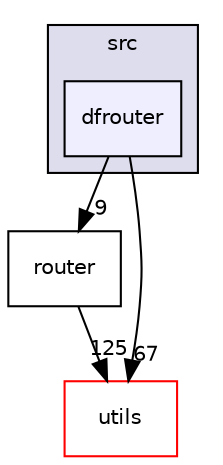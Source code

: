 digraph "dfrouter" {
  compound=true
  node [ fontsize="10", fontname="Helvetica"];
  edge [ labelfontsize="10", labelfontname="Helvetica"];
  subgraph clusterdir_68267d1309a1af8e8297ef4c3efbcdba {
    graph [ bgcolor="#ddddee", pencolor="black", label="src" fontname="Helvetica", fontsize="10", URL="dir_68267d1309a1af8e8297ef4c3efbcdba.html"]
  dir_6f3ac029832cd91ac02b22727517a111 [shape=box, label="dfrouter", style="filled", fillcolor="#eeeeff", pencolor="black", URL="dir_6f3ac029832cd91ac02b22727517a111.html"];
  }
  dir_d3b0e33010160e4fddc61638a43a8c7f [shape=box label="router" URL="dir_d3b0e33010160e4fddc61638a43a8c7f.html"];
  dir_313caf1132e152dd9b58bea13a4052ca [shape=box label="utils" fillcolor="white" style="filled" color="red" URL="dir_313caf1132e152dd9b58bea13a4052ca.html"];
  dir_6f3ac029832cd91ac02b22727517a111->dir_d3b0e33010160e4fddc61638a43a8c7f [headlabel="9", labeldistance=1.5 headhref="dir_000015_000064.html"];
  dir_6f3ac029832cd91ac02b22727517a111->dir_313caf1132e152dd9b58bea13a4052ca [headlabel="67", labeldistance=1.5 headhref="dir_000015_000001.html"];
  dir_d3b0e33010160e4fddc61638a43a8c7f->dir_313caf1132e152dd9b58bea13a4052ca [headlabel="125", labeldistance=1.5 headhref="dir_000064_000001.html"];
}
